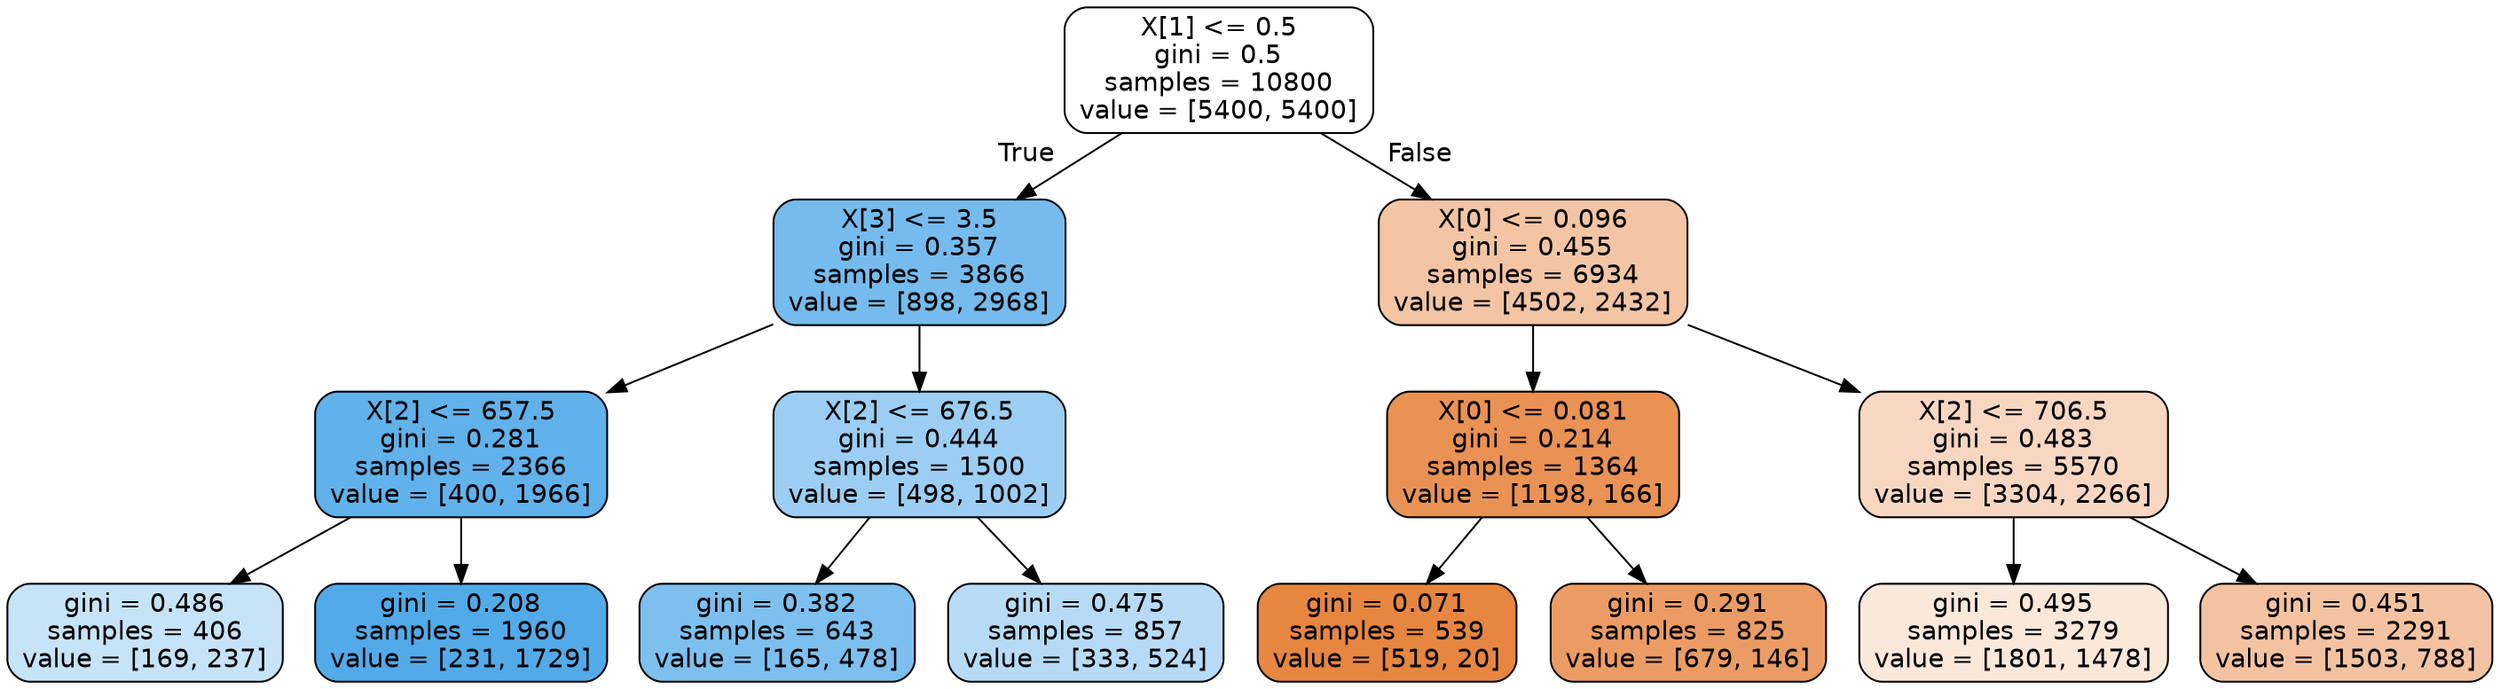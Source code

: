 digraph Tree {
node [shape=box, style="filled, rounded", color="black", fontname=helvetica] ;
edge [fontname=helvetica] ;
0 [label="X[1] <= 0.5\ngini = 0.5\nsamples = 10800\nvalue = [5400, 5400]", fillcolor="#ffffff"] ;
1 [label="X[3] <= 3.5\ngini = 0.357\nsamples = 3866\nvalue = [898, 2968]", fillcolor="#75bbed"] ;
0 -> 1 [labeldistance=2.5, labelangle=45, headlabel="True"] ;
2 [label="X[2] <= 657.5\ngini = 0.281\nsamples = 2366\nvalue = [400, 1966]", fillcolor="#61b1ea"] ;
1 -> 2 ;
3 [label="gini = 0.486\nsamples = 406\nvalue = [169, 237]", fillcolor="#c6e3f8"] ;
2 -> 3 ;
4 [label="gini = 0.208\nsamples = 1960\nvalue = [231, 1729]", fillcolor="#53aae8"] ;
2 -> 4 ;
5 [label="X[2] <= 676.5\ngini = 0.444\nsamples = 1500\nvalue = [498, 1002]", fillcolor="#9bcef2"] ;
1 -> 5 ;
6 [label="gini = 0.382\nsamples = 643\nvalue = [165, 478]", fillcolor="#7dbfee"] ;
5 -> 6 ;
7 [label="gini = 0.475\nsamples = 857\nvalue = [333, 524]", fillcolor="#b7dbf6"] ;
5 -> 7 ;
8 [label="X[0] <= 0.096\ngini = 0.455\nsamples = 6934\nvalue = [4502, 2432]", fillcolor="#f3c5a4"] ;
0 -> 8 [labeldistance=2.5, labelangle=-45, headlabel="False"] ;
9 [label="X[0] <= 0.081\ngini = 0.214\nsamples = 1364\nvalue = [1198, 166]", fillcolor="#e99254"] ;
8 -> 9 ;
10 [label="gini = 0.071\nsamples = 539\nvalue = [519, 20]", fillcolor="#e68641"] ;
9 -> 10 ;
11 [label="gini = 0.291\nsamples = 825\nvalue = [679, 146]", fillcolor="#eb9c64"] ;
9 -> 11 ;
12 [label="X[2] <= 706.5\ngini = 0.483\nsamples = 5570\nvalue = [3304, 2266]", fillcolor="#f7d7c1"] ;
8 -> 12 ;
13 [label="gini = 0.495\nsamples = 3279\nvalue = [1801, 1478]", fillcolor="#fae8db"] ;
12 -> 13 ;
14 [label="gini = 0.451\nsamples = 2291\nvalue = [1503, 788]", fillcolor="#f3c3a1"] ;
12 -> 14 ;
}